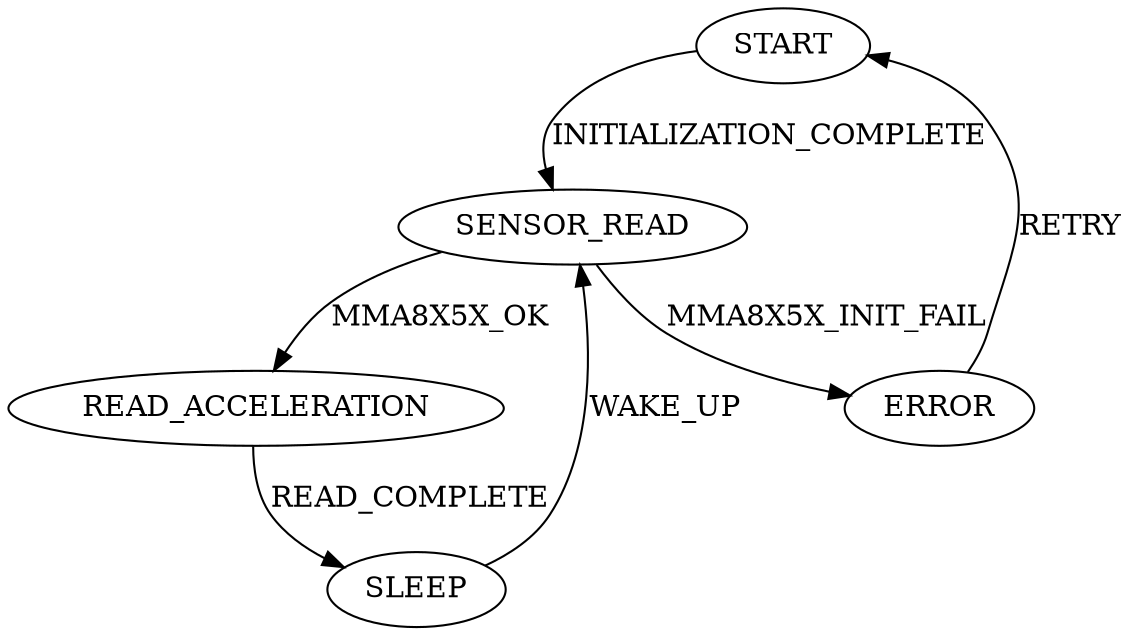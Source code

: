 // FSM
digraph {
	START [label=START]
	START -> SENSOR_READ [label=INITIALIZATION_COMPLETE]
	SENSOR_READ [label=SENSOR_READ]
	SENSOR_READ -> READ_ACCELERATION [label=MMA8X5X_OK]
	SENSOR_READ -> ERROR [label=MMA8X5X_INIT_FAIL]
	READ_ACCELERATION [label=READ_ACCELERATION]
	READ_ACCELERATION -> SLEEP [label=READ_COMPLETE]
	SLEEP [label=SLEEP]
	SLEEP -> SENSOR_READ [label=WAKE_UP]
	ERROR [label=ERROR]
	ERROR -> START [label=RETRY]
}
